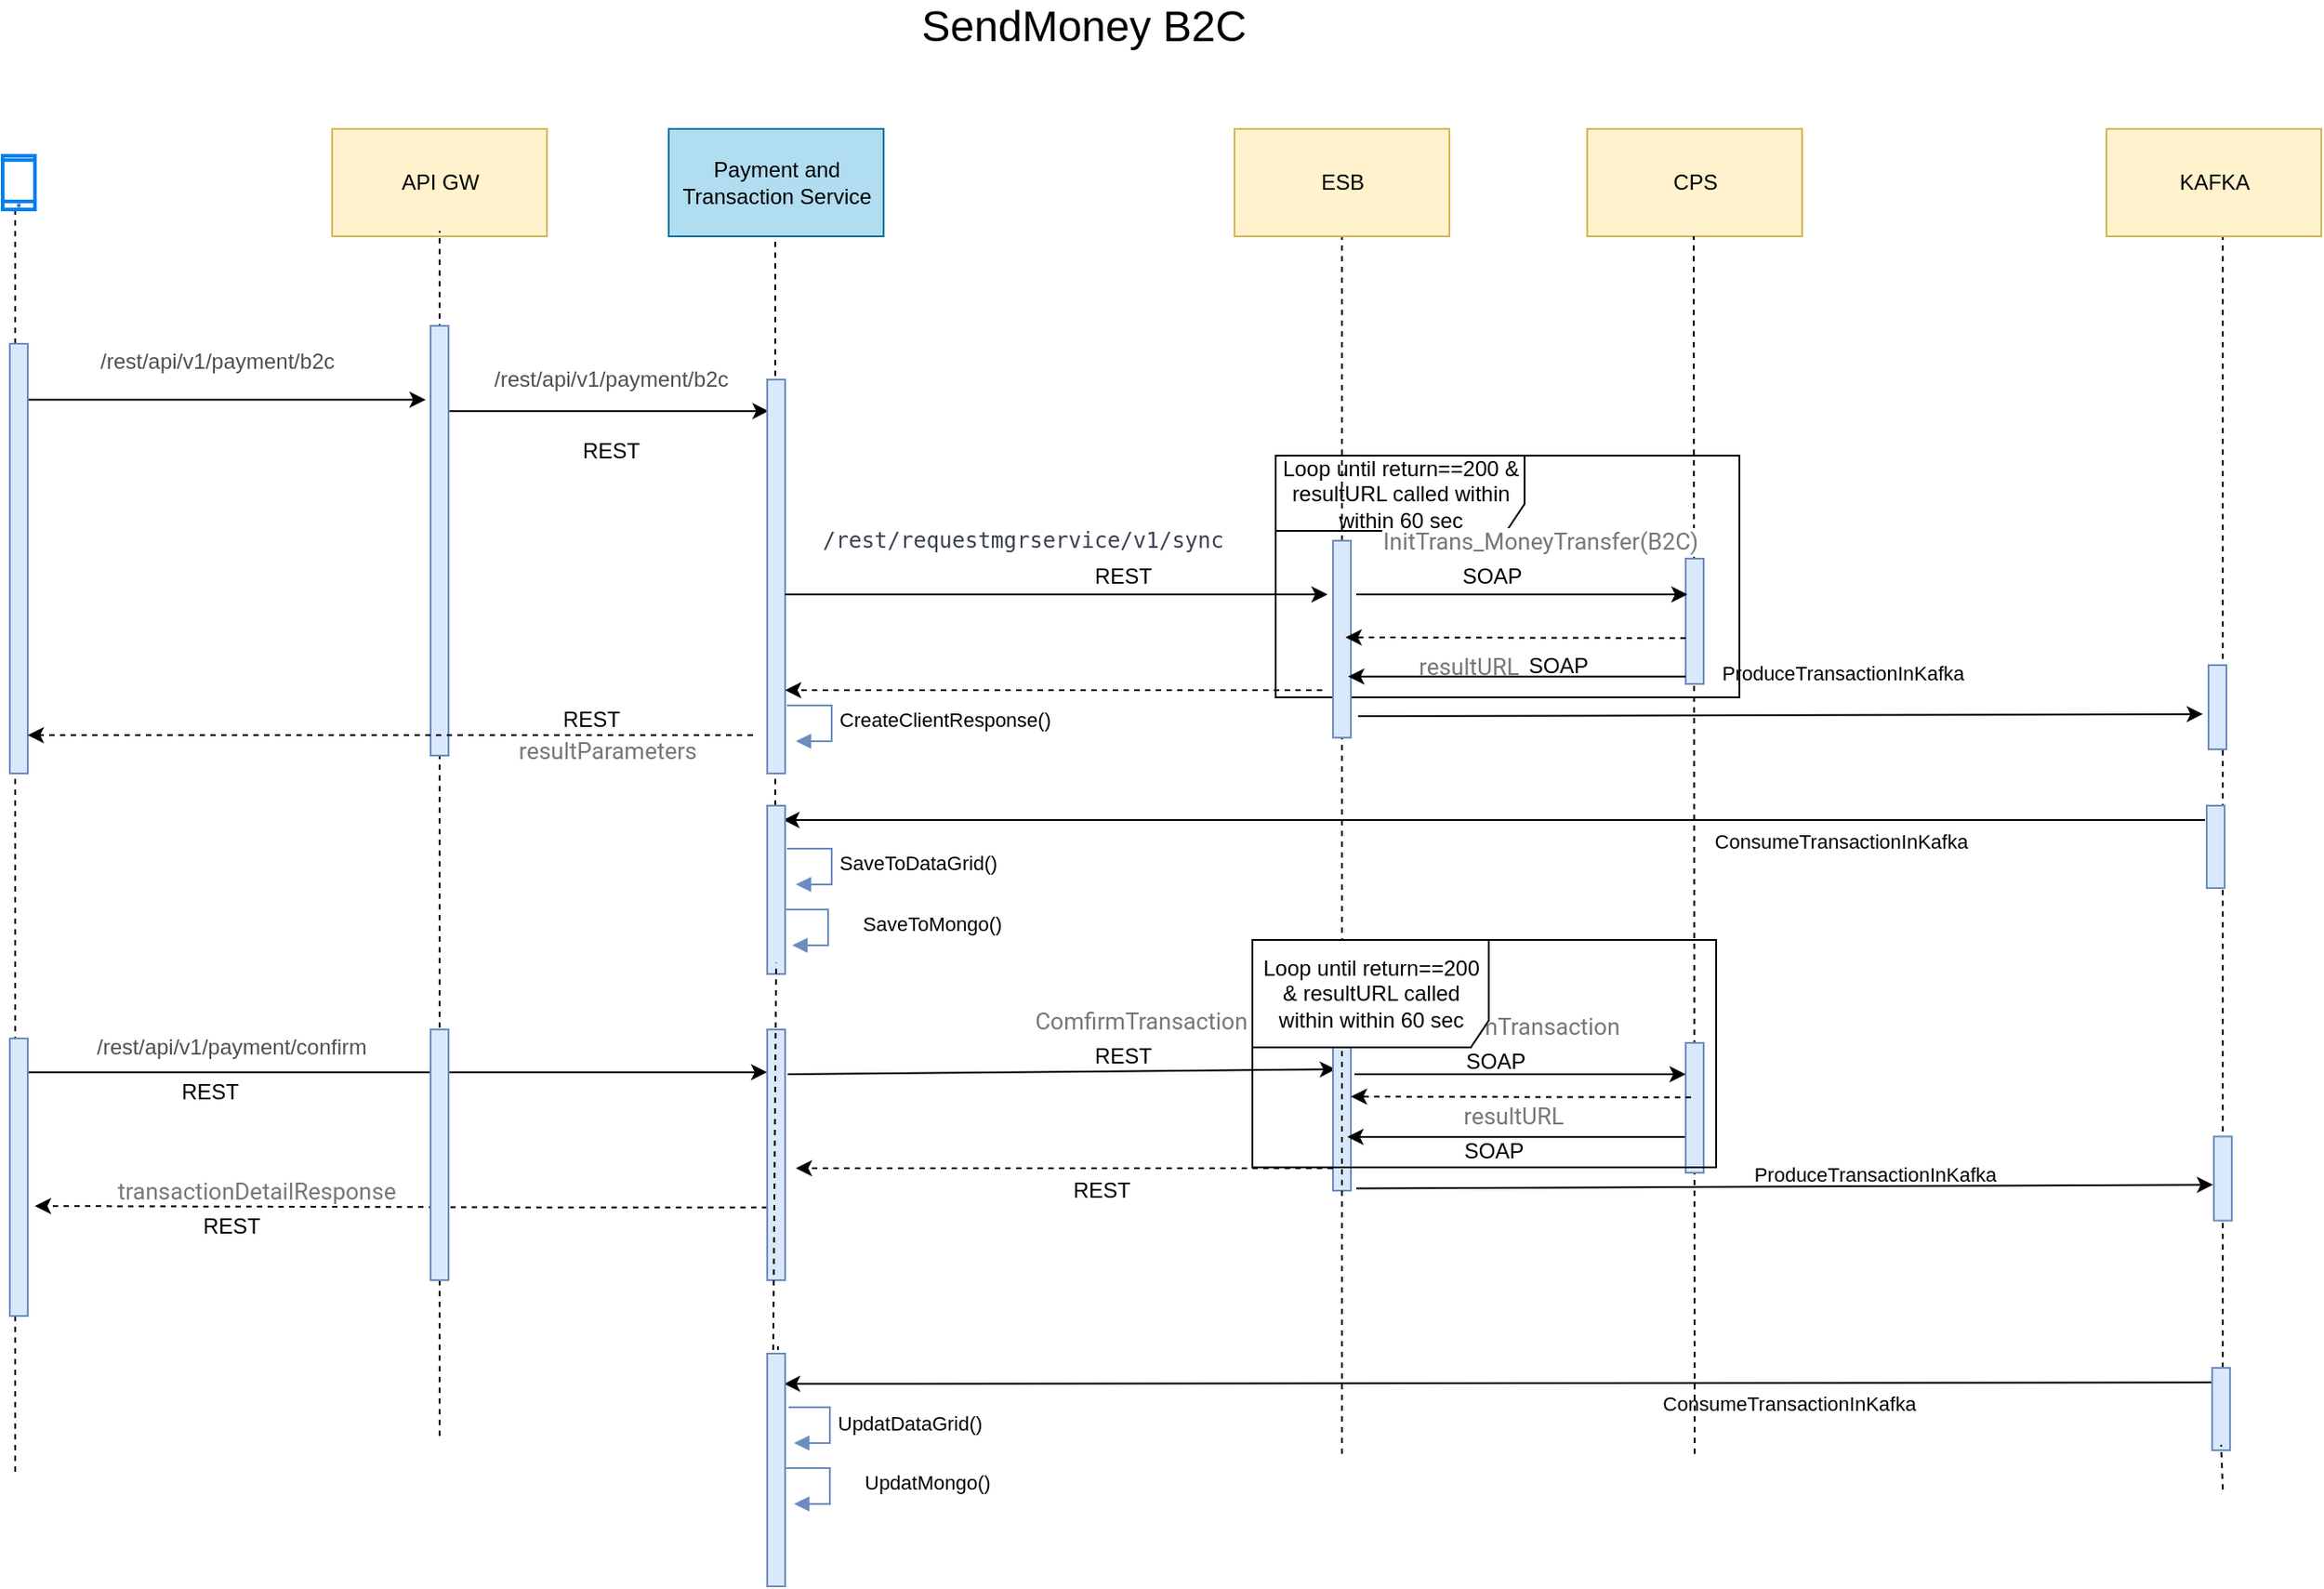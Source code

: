 <mxfile version="13.6.9" type="device"><diagram id="_PWsb3Hp9DCBzWkDlzBO" name="sendMoney_v1.0"><mxGraphModel dx="3389" dy="-552" grid="1" gridSize="10" guides="1" tooltips="1" connect="1" arrows="1" fold="1" page="1" pageScale="1" pageWidth="827" pageHeight="1169" math="0" shadow="0"><root><mxCell id="2ZHaPjhBb1C0ohGX3f1B-0"/><mxCell id="2ZHaPjhBb1C0ohGX3f1B-1" parent="2ZHaPjhBb1C0ohGX3f1B-0"/><mxCell id="ftyGP-YkkggMXemOot_f-87" value="Loop until return==200 &amp;amp; resultURL called within within 60 sec" style="shape=umlFrame;whiteSpace=wrap;html=1;width=139;height=42;" parent="2ZHaPjhBb1C0ohGX3f1B-1" vertex="1"><mxGeometry x="868.5" y="2689.5" width="259" height="135" as="geometry"/></mxCell><mxCell id="ftyGP-YkkggMXemOot_f-88" value="" style="endArrow=none;dashed=1;html=1;entryX=0.5;entryY=0.933;entryDx=0;entryDy=0;entryPerimeter=0;" parent="2ZHaPjhBb1C0ohGX3f1B-1" source="ftyGP-YkkggMXemOot_f-170" edge="1"><mxGeometry width="50" height="50" relative="1" as="geometry"><mxPoint x="1397.5" y="3267" as="sourcePoint"/><mxPoint x="1397.5" y="2567" as="targetPoint"/></mxGeometry></mxCell><mxCell id="ftyGP-YkkggMXemOot_f-89" value="&lt;font style=&quot;font-size: 24px&quot;&gt;SendMoney B2C&lt;/font&gt;" style="text;html=1;align=center;verticalAlign=middle;resizable=0;points=[];autosize=1;" parent="2ZHaPjhBb1C0ohGX3f1B-1" vertex="1"><mxGeometry x="660.5" y="2440" width="200" height="20" as="geometry"/></mxCell><mxCell id="ftyGP-YkkggMXemOot_f-90" value="API GW" style="rounded=0;whiteSpace=wrap;html=1;fillColor=#fff2cc;strokeColor=#d6b656;" parent="2ZHaPjhBb1C0ohGX3f1B-1" vertex="1"><mxGeometry x="341.5" y="2507" width="120" height="60" as="geometry"/></mxCell><mxCell id="ftyGP-YkkggMXemOot_f-91" value="Payment and Transaction Service" style="rounded=0;whiteSpace=wrap;html=1;fillColor=#b1ddf0;strokeColor=#10739e;" parent="2ZHaPjhBb1C0ohGX3f1B-1" vertex="1"><mxGeometry x="529.5" y="2507" width="120" height="60" as="geometry"/></mxCell><mxCell id="ftyGP-YkkggMXemOot_f-92" value="CPS" style="rounded=0;whiteSpace=wrap;html=1;fillColor=#fff2cc;strokeColor=#d6b656;" parent="2ZHaPjhBb1C0ohGX3f1B-1" vertex="1"><mxGeometry x="1042.5" y="2507" width="120" height="60" as="geometry"/></mxCell><mxCell id="ftyGP-YkkggMXemOot_f-93" value="" style="endArrow=none;dashed=1;html=1;entryX=0.5;entryY=0.933;entryDx=0;entryDy=0;entryPerimeter=0;" parent="2ZHaPjhBb1C0ohGX3f1B-1" edge="1"><mxGeometry width="50" height="50" relative="1" as="geometry"><mxPoint x="164.5" y="3257" as="sourcePoint"/><mxPoint x="164.5" y="2549.99" as="targetPoint"/></mxGeometry></mxCell><mxCell id="ftyGP-YkkggMXemOot_f-94" value="" style="endArrow=classic;html=1;entryX=0.015;entryY=0.176;entryDx=0;entryDy=0;entryPerimeter=0;" parent="2ZHaPjhBb1C0ohGX3f1B-1" source="ftyGP-YkkggMXemOot_f-108" edge="1"><mxGeometry width="50" height="50" relative="1" as="geometry"><mxPoint x="172.5" y="2657.25" as="sourcePoint"/><mxPoint x="393.74" y="2658.264" as="targetPoint"/></mxGeometry></mxCell><mxCell id="ftyGP-YkkggMXemOot_f-95" value="&lt;span style=&quot;color: rgb(80 , 80 , 80) ; font-family: &amp;#34;opensans&amp;#34; , &amp;#34;helvetica&amp;#34; , &amp;#34;arial&amp;#34; , sans-serif ; text-align: left ; background-color: rgb(255 , 255 , 255)&quot;&gt;/rest/api/v1/payment/&lt;/span&gt;&lt;span style=&quot;color: rgb(80 , 80 , 80) ; font-family: &amp;#34;opensans&amp;#34; , &amp;#34;helvetica&amp;#34; , &amp;#34;arial&amp;#34; , sans-serif ; text-align: left ; background-color: rgb(255 , 255 , 255)&quot;&gt;b2c&lt;/span&gt;" style="text;html=1;align=center;verticalAlign=middle;resizable=0;points=[];autosize=1;" parent="2ZHaPjhBb1C0ohGX3f1B-1" vertex="1"><mxGeometry x="201.5" y="2627" width="150" height="20" as="geometry"/></mxCell><mxCell id="ftyGP-YkkggMXemOot_f-96" value="" style="endArrow=none;dashed=1;html=1;entryX=0.5;entryY=0.933;entryDx=0;entryDy=0;entryPerimeter=0;" parent="2ZHaPjhBb1C0ohGX3f1B-1" edge="1"><mxGeometry width="50" height="50" relative="1" as="geometry"><mxPoint x="401.5" y="3237" as="sourcePoint"/><mxPoint x="401.5" y="2564" as="targetPoint"/></mxGeometry></mxCell><mxCell id="ftyGP-YkkggMXemOot_f-97" value="" style="endArrow=none;dashed=1;html=1;entryX=0.5;entryY=0.933;entryDx=0;entryDy=0;entryPerimeter=0;" parent="2ZHaPjhBb1C0ohGX3f1B-1" source="ftyGP-YkkggMXemOot_f-162" edge="1"><mxGeometry width="50" height="50" relative="1" as="geometry"><mxPoint x="587.5" y="3237" as="sourcePoint"/><mxPoint x="589" y="2570" as="targetPoint"/></mxGeometry></mxCell><mxCell id="ftyGP-YkkggMXemOot_f-98" value="" style="endArrow=none;dashed=1;html=1;entryX=0.5;entryY=0.933;entryDx=0;entryDy=0;entryPerimeter=0;" parent="2ZHaPjhBb1C0ohGX3f1B-1" edge="1"><mxGeometry width="50" height="50" relative="1" as="geometry"><mxPoint x="1102.5" y="3247" as="sourcePoint"/><mxPoint x="1102" y="2567" as="targetPoint"/></mxGeometry></mxCell><mxCell id="ftyGP-YkkggMXemOot_f-99" value="" style="endArrow=classic;html=1;entryX=0.08;entryY=0.08;entryDx=0;entryDy=0;entryPerimeter=0;" parent="2ZHaPjhBb1C0ohGX3f1B-1" source="ftyGP-YkkggMXemOot_f-107" target="ftyGP-YkkggMXemOot_f-106" edge="1"><mxGeometry width="50" height="50" relative="1" as="geometry"><mxPoint x="408.508" y="2682.328" as="sourcePoint"/><mxPoint x="579.388" y="2682.72" as="targetPoint"/></mxGeometry></mxCell><mxCell id="ftyGP-YkkggMXemOot_f-100" value="&lt;span style=&quot;color: rgb(80 , 80 , 80) ; font-family: &amp;#34;opensans&amp;#34; , &amp;#34;helvetica&amp;#34; , &amp;#34;arial&amp;#34; , sans-serif ; text-align: left ; background-color: rgb(255 , 255 , 255)&quot;&gt;/rest/api/v1/payment/&lt;/span&gt;&lt;span style=&quot;color: rgb(80 , 80 , 80) ; font-family: &amp;#34;opensans&amp;#34; , &amp;#34;helvetica&amp;#34; , &amp;#34;arial&amp;#34; , sans-serif ; text-align: left ; background-color: rgb(255 , 255 , 255)&quot;&gt;b2c&lt;/span&gt;" style="text;html=1;align=center;verticalAlign=middle;resizable=0;points=[];autosize=1;" parent="2ZHaPjhBb1C0ohGX3f1B-1" vertex="1"><mxGeometry x="421.5" y="2637" width="150" height="20" as="geometry"/></mxCell><mxCell id="ftyGP-YkkggMXemOot_f-101" value="" style="html=1;points=[];perimeter=orthogonalPerimeter;fillColor=#dae8fc;strokeColor=#6c8ebf;" parent="2ZHaPjhBb1C0ohGX3f1B-1" vertex="1"><mxGeometry x="1097.5" y="2747" width="10" height="70" as="geometry"/></mxCell><mxCell id="ftyGP-YkkggMXemOot_f-102" value="" style="endArrow=none;dashed=1;html=1;entryX=0.5;entryY=0.933;entryDx=0;entryDy=0;entryPerimeter=0;" parent="2ZHaPjhBb1C0ohGX3f1B-1" source="ftyGP-YkkggMXemOot_f-104" edge="1"><mxGeometry width="50" height="50" relative="1" as="geometry"><mxPoint x="905.5" y="2807" as="sourcePoint"/><mxPoint x="905.5" y="2564" as="targetPoint"/></mxGeometry></mxCell><mxCell id="ftyGP-YkkggMXemOot_f-103" value="" style="endArrow=none;dashed=1;html=1;entryX=0.5;entryY=0.933;entryDx=0;entryDy=0;entryPerimeter=0;" parent="2ZHaPjhBb1C0ohGX3f1B-1" source="ftyGP-YkkggMXemOot_f-127" edge="1"><mxGeometry width="50" height="50" relative="1" as="geometry"><mxPoint x="905.5" y="3097" as="sourcePoint"/><mxPoint x="905.5" y="2825.66" as="targetPoint"/></mxGeometry></mxCell><mxCell id="ftyGP-YkkggMXemOot_f-104" value="" style="html=1;points=[];perimeter=orthogonalPerimeter;fillColor=#dae8fc;strokeColor=#6c8ebf;" parent="2ZHaPjhBb1C0ohGX3f1B-1" vertex="1"><mxGeometry x="900.5" y="2737" width="10" height="110" as="geometry"/></mxCell><mxCell id="ftyGP-YkkggMXemOot_f-105" value="" style="html=1;verticalLabelPosition=bottom;align=center;labelBackgroundColor=#ffffff;verticalAlign=top;strokeWidth=2;strokeColor=#0080F0;shadow=0;dashed=0;shape=mxgraph.ios7.icons.smartphone;" parent="2ZHaPjhBb1C0ohGX3f1B-1" vertex="1"><mxGeometry x="157.5" y="2522" width="18" height="30" as="geometry"/></mxCell><mxCell id="ftyGP-YkkggMXemOot_f-106" value="" style="html=1;points=[];perimeter=orthogonalPerimeter;align=center;fillColor=#dae8fc;strokeColor=#6c8ebf;" parent="2ZHaPjhBb1C0ohGX3f1B-1" vertex="1"><mxGeometry x="584.5" y="2647" width="10" height="220" as="geometry"/></mxCell><mxCell id="ftyGP-YkkggMXemOot_f-107" value="" style="html=1;points=[];perimeter=orthogonalPerimeter;align=center;fillColor=#dae8fc;strokeColor=#6c8ebf;" parent="2ZHaPjhBb1C0ohGX3f1B-1" vertex="1"><mxGeometry x="396.5" y="2617" width="10" height="240" as="geometry"/></mxCell><mxCell id="ftyGP-YkkggMXemOot_f-108" value="" style="html=1;points=[];perimeter=orthogonalPerimeter;align=center;fillColor=#dae8fc;strokeColor=#6c8ebf;" parent="2ZHaPjhBb1C0ohGX3f1B-1" vertex="1"><mxGeometry x="161.5" y="2627" width="10" height="240" as="geometry"/></mxCell><mxCell id="ftyGP-YkkggMXemOot_f-109" value="REST" style="text;html=1;align=center;verticalAlign=middle;resizable=0;points=[];autosize=1;" parent="2ZHaPjhBb1C0ohGX3f1B-1" vertex="1"><mxGeometry x="471.5" y="2677" width="50" height="20" as="geometry"/></mxCell><mxCell id="ftyGP-YkkggMXemOot_f-110" value="&lt;span style=&quot;color: rgb(80 , 80 , 80) ; font-family: &amp;#34;opensans&amp;#34; , &amp;#34;helvetica&amp;#34; , &amp;#34;arial&amp;#34; , sans-serif ; text-align: left ; background-color: rgb(255 , 255 , 255)&quot;&gt;/rest/api/v1/payment/confirm&lt;/span&gt;" style="text;html=1;align=center;verticalAlign=middle;resizable=0;points=[];autosize=1;" parent="2ZHaPjhBb1C0ohGX3f1B-1" vertex="1"><mxGeometry x="199.5" y="3010" width="170" height="20" as="geometry"/></mxCell><mxCell id="ftyGP-YkkggMXemOot_f-111" value="" style="endArrow=classic;html=1;exitX=0.829;exitY=0.228;exitDx=0;exitDy=0;exitPerimeter=0;" parent="2ZHaPjhBb1C0ohGX3f1B-1" edge="1"><mxGeometry width="50" height="50" relative="1" as="geometry"><mxPoint x="594.5" y="2767" as="sourcePoint"/><mxPoint x="897.5" y="2767" as="targetPoint"/></mxGeometry></mxCell><mxCell id="ftyGP-YkkggMXemOot_f-112" value="&lt;pre class=&quot;base-url&quot; style=&quot;box-sizing: border-box ; margin-top: 0px ; margin-bottom: 0px ; color: rgb(59 , 65 , 81)&quot;&gt;/rest/requestmgrservice/v1/sync&lt;/pre&gt;" style="text;html=1;align=center;verticalAlign=middle;resizable=0;points=[];autosize=1;" parent="2ZHaPjhBb1C0ohGX3f1B-1" vertex="1"><mxGeometry x="606.5" y="2727" width="240" height="20" as="geometry"/></mxCell><mxCell id="ftyGP-YkkggMXemOot_f-113" value="" style="endArrow=classic;html=1;" parent="2ZHaPjhBb1C0ohGX3f1B-1" edge="1"><mxGeometry width="50" height="50" relative="1" as="geometry"><mxPoint x="913.5" y="2767" as="sourcePoint"/><mxPoint x="1098.5" y="2767" as="targetPoint"/></mxGeometry></mxCell><mxCell id="ftyGP-YkkggMXemOot_f-114" value="&lt;div&gt;&lt;font color=&quot;#777777&quot; face=&quot;Roboto, RobotoDraft, Helvetica, Arial, sans-serif&quot;&gt;&lt;span style=&quot;font-size: 13px ; background-color: rgb(255 , 255 , 255)&quot;&gt;InitTrans_MoneyTransfer(B2C)&lt;/span&gt;&lt;/font&gt;&lt;/div&gt;" style="text;html=1;align=center;verticalAlign=middle;resizable=0;points=[];autosize=1;" parent="2ZHaPjhBb1C0ohGX3f1B-1" vertex="1"><mxGeometry x="920.5" y="2727" width="190" height="20" as="geometry"/></mxCell><mxCell id="ftyGP-YkkggMXemOot_f-115" value="&lt;font color=&quot;#777777&quot; face=&quot;Roboto, RobotoDraft, Helvetica, Arial, sans-serif&quot;&gt;&lt;span style=&quot;font-size: 13px&quot;&gt;ComfirmTransaction&lt;/span&gt;&lt;/font&gt;" style="text;html=1;align=center;verticalAlign=middle;resizable=0;points=[];autosize=1;" parent="2ZHaPjhBb1C0ohGX3f1B-1" vertex="1"><mxGeometry x="727.5" y="2995" width="130" height="20" as="geometry"/></mxCell><mxCell id="ftyGP-YkkggMXemOot_f-116" value="" style="endArrow=classic;html=1;dashed=1;" parent="2ZHaPjhBb1C0ohGX3f1B-1" edge="1"><mxGeometry width="50" height="50" relative="1" as="geometry"><mxPoint x="584.5" y="3109.4" as="sourcePoint"/><mxPoint x="175.5" y="3108.57" as="targetPoint"/><Array as="points"><mxPoint x="469.76" y="3109.4"/></Array></mxGeometry></mxCell><mxCell id="ftyGP-YkkggMXemOot_f-117" value="&lt;span style=&quot;color: rgba(0 , 0 , 0 , 0) ; font-family: monospace ; font-size: 0px&quot;&gt;%3CmxGraphModel%3E%3Croot%3E%3CmxCell%20id%3D%220%22%2F%3E%3CmxCell%20id%3D%221%22%20parent%3D%220%22%2F%3E%3CmxCell%20id%3D%222%22%20value%3D%22%26lt%3Bdiv%26gt%3B%26lt%3Bfont%20color%3D%26quot%3B%23777777%26quot%3B%20face%3D%26quot%3BRoboto%2C%20RobotoDraft%2C%20Helvetica%2C%20Arial%2C%20sans-serif%26quot%3B%26gt%3B%26lt%3Bspan%20style%3D%26quot%3Bfont-size%3A%2013px%20%3B%20background-color%3A%20rgb(255%20%2C%20255%20%2C%20255)%26quot%3B%26gt%3BtransactionDetailResponse%26lt%3B%2Fspan%26gt%3B%26lt%3B%2Ffont%26gt%3B%26lt%3B%2Fdiv%26gt%3B%22%20style%3D%22text%3Bhtml%3D1%3Balign%3Dcenter%3BverticalAlign%3Dmiddle%3Bresizable%3D0%3Bpoints%3D%5B%5D%3Bautosize%3D1%3B%22%20vertex%3D%221%22%20parent%3D%221%22%3E%3CmxGeometry%20x%3D%22755%22%20y%3D%22200%22%20width%3D%22170%22%20height%3D%2220%22%20as%3D%22geometry%22%2F%3E%3C%2FmxCell%3E%3C%2Froot%3E%3C%2FmxGraphModel%3E&lt;/span&gt;" style="text;html=1;align=center;verticalAlign=middle;resizable=0;points=[];autosize=1;" parent="2ZHaPjhBb1C0ohGX3f1B-1" vertex="1"><mxGeometry x="290.5" y="3153" width="20" height="20" as="geometry"/></mxCell><mxCell id="ftyGP-YkkggMXemOot_f-118" value="ESB" style="rounded=0;whiteSpace=wrap;html=1;fillColor=#fff2cc;strokeColor=#d6b656;" parent="2ZHaPjhBb1C0ohGX3f1B-1" vertex="1"><mxGeometry x="845.5" y="2507" width="120" height="60" as="geometry"/></mxCell><mxCell id="ftyGP-YkkggMXemOot_f-119" value="" style="endArrow=classic;html=1;dashed=1;" parent="2ZHaPjhBb1C0ohGX3f1B-1" edge="1"><mxGeometry width="50" height="50" relative="1" as="geometry"><mxPoint x="576.5" y="2845.57" as="sourcePoint"/><mxPoint x="171.5" y="2845.57" as="targetPoint"/><Array as="points"/></mxGeometry></mxCell><mxCell id="ftyGP-YkkggMXemOot_f-120" value="" style="endArrow=classic;html=1;exitX=0.829;exitY=0.228;exitDx=0;exitDy=0;exitPerimeter=0;" parent="2ZHaPjhBb1C0ohGX3f1B-1" edge="1"><mxGeometry width="50" height="50" relative="1" as="geometry"><mxPoint x="169.5" y="3033.82" as="sourcePoint"/><mxPoint x="584.5" y="3033.82" as="targetPoint"/></mxGeometry></mxCell><mxCell id="ftyGP-YkkggMXemOot_f-121" value="" style="endArrow=classic;html=1;exitX=0.829;exitY=0.228;exitDx=0;exitDy=0;exitPerimeter=0;entryX=0.165;entryY=0.247;entryDx=0;entryDy=0;entryPerimeter=0;" parent="2ZHaPjhBb1C0ohGX3f1B-1" target="ftyGP-YkkggMXemOot_f-127" edge="1"><mxGeometry width="50" height="50" relative="1" as="geometry"><mxPoint x="596" y="3035" as="sourcePoint"/><mxPoint x="969" y="3035" as="targetPoint"/></mxGeometry></mxCell><mxCell id="ftyGP-YkkggMXemOot_f-122" value="&lt;div&gt;&lt;font color=&quot;#777777&quot; face=&quot;Roboto, RobotoDraft, Helvetica, Arial, sans-serif&quot;&gt;&lt;span style=&quot;font-size: 13px ; background-color: rgb(255 , 255 , 255)&quot;&gt;resultURL&lt;/span&gt;&lt;/font&gt;&lt;/div&gt;" style="text;html=1;align=center;verticalAlign=middle;resizable=0;points=[];autosize=1;" parent="2ZHaPjhBb1C0ohGX3f1B-1" vertex="1"><mxGeometry x="940.5" y="2797" width="70" height="20" as="geometry"/></mxCell><mxCell id="ftyGP-YkkggMXemOot_f-123" value="&lt;div&gt;&lt;font color=&quot;#777777&quot; face=&quot;Roboto, RobotoDraft, Helvetica, Arial, sans-serif&quot;&gt;&lt;span style=&quot;font-size: 13px ; background-color: rgb(255 , 255 , 255)&quot;&gt;resultParameters&lt;/span&gt;&lt;/font&gt;&lt;/div&gt;" style="text;html=1;align=center;verticalAlign=middle;resizable=0;points=[];autosize=1;" parent="2ZHaPjhBb1C0ohGX3f1B-1" vertex="1"><mxGeometry x="439.5" y="2844" width="110" height="20" as="geometry"/></mxCell><mxCell id="ftyGP-YkkggMXemOot_f-124" value="" style="html=1;points=[];perimeter=orthogonalPerimeter;align=center;fillColor=#dae8fc;strokeColor=#6c8ebf;" parent="2ZHaPjhBb1C0ohGX3f1B-1" vertex="1"><mxGeometry x="161.5" y="3015" width="10" height="155" as="geometry"/></mxCell><mxCell id="ftyGP-YkkggMXemOot_f-125" value="" style="html=1;points=[];perimeter=orthogonalPerimeter;align=center;fillColor=#dae8fc;strokeColor=#6c8ebf;" parent="2ZHaPjhBb1C0ohGX3f1B-1" vertex="1"><mxGeometry x="396.5" y="3010" width="10" height="140" as="geometry"/></mxCell><mxCell id="ftyGP-YkkggMXemOot_f-126" value="" style="html=1;points=[];perimeter=orthogonalPerimeter;align=center;fillColor=#dae8fc;strokeColor=#6c8ebf;" parent="2ZHaPjhBb1C0ohGX3f1B-1" vertex="1"><mxGeometry x="584.5" y="3010" width="10" height="140" as="geometry"/></mxCell><mxCell id="ftyGP-YkkggMXemOot_f-127" value="" style="html=1;points=[];perimeter=orthogonalPerimeter;align=center;fillColor=#dae8fc;strokeColor=#6c8ebf;" parent="2ZHaPjhBb1C0ohGX3f1B-1" vertex="1"><mxGeometry x="900.5" y="3010" width="10" height="90" as="geometry"/></mxCell><mxCell id="ftyGP-YkkggMXemOot_f-128" value="" style="endArrow=none;dashed=1;html=1;entryX=0.5;entryY=0.933;entryDx=0;entryDy=0;entryPerimeter=0;" parent="2ZHaPjhBb1C0ohGX3f1B-1" edge="1"><mxGeometry width="50" height="50" relative="1" as="geometry"><mxPoint x="905.5" y="3247" as="sourcePoint"/><mxPoint x="905.5" y="3015.142" as="targetPoint"/></mxGeometry></mxCell><mxCell id="ftyGP-YkkggMXemOot_f-129" value="" style="html=1;points=[];perimeter=orthogonalPerimeter;align=center;fillColor=#dae8fc;strokeColor=#6c8ebf;" parent="2ZHaPjhBb1C0ohGX3f1B-1" vertex="1"><mxGeometry x="1097.5" y="3017.5" width="10" height="72.5" as="geometry"/></mxCell><mxCell id="ftyGP-YkkggMXemOot_f-130" value="" style="endArrow=classic;html=1;" parent="2ZHaPjhBb1C0ohGX3f1B-1" edge="1"><mxGeometry width="50" height="50" relative="1" as="geometry"><mxPoint x="912.5" y="3035" as="sourcePoint"/><mxPoint x="1097.5" y="3035" as="targetPoint"/></mxGeometry></mxCell><mxCell id="ftyGP-YkkggMXemOot_f-131" value="&lt;font color=&quot;#777777&quot; face=&quot;Roboto, RobotoDraft, Helvetica, Arial, sans-serif&quot;&gt;&lt;span style=&quot;font-size: 13px&quot;&gt;ComfirmTransaction&lt;/span&gt;&lt;/font&gt;" style="text;html=1;align=center;verticalAlign=middle;resizable=0;points=[];autosize=1;" parent="2ZHaPjhBb1C0ohGX3f1B-1" vertex="1"><mxGeometry x="935.5" y="2997.5" width="130" height="20" as="geometry"/></mxCell><mxCell id="ftyGP-YkkggMXemOot_f-132" value="" style="endArrow=classic;html=1;dashed=1;" parent="2ZHaPjhBb1C0ohGX3f1B-1" edge="1"><mxGeometry width="50" height="50" relative="1" as="geometry"><mxPoint x="900.5" y="3087.5" as="sourcePoint"/><mxPoint x="600.5" y="3087.5" as="targetPoint"/><Array as="points"><mxPoint x="869.5" y="3087.5"/></Array></mxGeometry></mxCell><mxCell id="ftyGP-YkkggMXemOot_f-133" value="&lt;div&gt;&lt;font color=&quot;#777777&quot; face=&quot;Roboto, RobotoDraft, Helvetica, Arial, sans-serif&quot;&gt;&lt;span style=&quot;font-size: 13px ; background-color: rgb(255 , 255 , 255)&quot;&gt;resultURL&lt;/span&gt;&lt;/font&gt;&lt;/div&gt;" style="text;html=1;align=center;verticalAlign=middle;resizable=0;points=[];autosize=1;" parent="2ZHaPjhBb1C0ohGX3f1B-1" vertex="1"><mxGeometry x="965.5" y="3047.5" width="70" height="20" as="geometry"/></mxCell><mxCell id="ftyGP-YkkggMXemOot_f-134" value="&lt;div&gt;&lt;font color=&quot;#777777&quot; face=&quot;Roboto, RobotoDraft, Helvetica, Arial, sans-serif&quot;&gt;&lt;span style=&quot;font-size: 13px ; background-color: rgb(255 , 255 , 255)&quot;&gt;transactionDetailResponse&lt;/span&gt;&lt;/font&gt;&lt;/div&gt;" style="text;html=1;align=center;verticalAlign=middle;resizable=0;points=[];autosize=1;" parent="2ZHaPjhBb1C0ohGX3f1B-1" vertex="1"><mxGeometry x="213.5" y="3090" width="170" height="20" as="geometry"/></mxCell><mxCell id="ftyGP-YkkggMXemOot_f-135" value="REST" style="text;html=1;align=center;verticalAlign=middle;resizable=0;points=[];autosize=1;" parent="2ZHaPjhBb1C0ohGX3f1B-1" vertex="1"><mxGeometry x="757.5" y="2747" width="50" height="20" as="geometry"/></mxCell><mxCell id="ftyGP-YkkggMXemOot_f-136" value="SOAP" style="text;html=1;align=center;verticalAlign=middle;resizable=0;points=[];autosize=1;" parent="2ZHaPjhBb1C0ohGX3f1B-1" vertex="1"><mxGeometry x="963.5" y="2747" width="50" height="20" as="geometry"/></mxCell><mxCell id="ftyGP-YkkggMXemOot_f-137" value="SOAP" style="text;html=1;align=center;verticalAlign=middle;resizable=0;points=[];autosize=1;" parent="2ZHaPjhBb1C0ohGX3f1B-1" vertex="1"><mxGeometry x="1000.5" y="2797" width="50" height="20" as="geometry"/></mxCell><mxCell id="ftyGP-YkkggMXemOot_f-138" value="REST" style="text;html=1;align=center;verticalAlign=middle;resizable=0;points=[];autosize=1;" parent="2ZHaPjhBb1C0ohGX3f1B-1" vertex="1"><mxGeometry x="460.5" y="2827" width="50" height="20" as="geometry"/></mxCell><mxCell id="ftyGP-YkkggMXemOot_f-139" value="REST" style="text;html=1;align=center;verticalAlign=middle;resizable=0;points=[];autosize=1;" parent="2ZHaPjhBb1C0ohGX3f1B-1" vertex="1"><mxGeometry x="247.5" y="3035" width="50" height="20" as="geometry"/></mxCell><mxCell id="ftyGP-YkkggMXemOot_f-140" value="REST" style="text;html=1;align=center;verticalAlign=middle;resizable=0;points=[];autosize=1;" parent="2ZHaPjhBb1C0ohGX3f1B-1" vertex="1"><mxGeometry x="757.5" y="3015" width="50" height="20" as="geometry"/></mxCell><mxCell id="ftyGP-YkkggMXemOot_f-141" value="SOAP" style="text;html=1;align=center;verticalAlign=middle;resizable=0;points=[];autosize=1;" parent="2ZHaPjhBb1C0ohGX3f1B-1" vertex="1"><mxGeometry x="965.5" y="3017.5" width="50" height="20" as="geometry"/></mxCell><mxCell id="ftyGP-YkkggMXemOot_f-142" value="SOAP" style="text;html=1;align=center;verticalAlign=middle;resizable=0;points=[];autosize=1;" parent="2ZHaPjhBb1C0ohGX3f1B-1" vertex="1"><mxGeometry x="964.5" y="3067.5" width="50" height="20" as="geometry"/></mxCell><mxCell id="ftyGP-YkkggMXemOot_f-143" value="REST" style="text;html=1;align=center;verticalAlign=middle;resizable=0;points=[];autosize=1;" parent="2ZHaPjhBb1C0ohGX3f1B-1" vertex="1"><mxGeometry x="745.5" y="3090" width="50" height="20" as="geometry"/></mxCell><mxCell id="ftyGP-YkkggMXemOot_f-144" value="REST" style="text;html=1;align=center;verticalAlign=middle;resizable=0;points=[];autosize=1;" parent="2ZHaPjhBb1C0ohGX3f1B-1" vertex="1"><mxGeometry x="259.5" y="3110" width="50" height="20" as="geometry"/></mxCell><mxCell id="ftyGP-YkkggMXemOot_f-145" value="" style="endArrow=classic;html=1;dashed=1;" parent="2ZHaPjhBb1C0ohGX3f1B-1" edge="1"><mxGeometry width="50" height="50" relative="1" as="geometry"><mxPoint x="894.5" y="2820.5" as="sourcePoint"/><mxPoint x="594.5" y="2820.5" as="targetPoint"/><Array as="points"><mxPoint x="863.5" y="2820.5"/></Array></mxGeometry></mxCell><mxCell id="ftyGP-YkkggMXemOot_f-146" value="KAFKA" style="rounded=0;whiteSpace=wrap;html=1;fillColor=#fff2cc;strokeColor=#d6b656;" parent="2ZHaPjhBb1C0ohGX3f1B-1" vertex="1"><mxGeometry x="1332.5" y="2507" width="120" height="60" as="geometry"/></mxCell><mxCell id="ftyGP-YkkggMXemOot_f-147" value="" style="endArrow=classic;html=1;entryX=1.147;entryY=0.572;entryDx=0;entryDy=0;entryPerimeter=0;" parent="2ZHaPjhBb1C0ohGX3f1B-1" edge="1"><mxGeometry width="50" height="50" relative="1" as="geometry"><mxPoint x="1097.5" y="2812.82" as="sourcePoint"/><mxPoint x="908.97" y="2812.82" as="targetPoint"/></mxGeometry></mxCell><mxCell id="ftyGP-YkkggMXemOot_f-148" value="" style="endArrow=classic;html=1;entryX=1.147;entryY=0.572;entryDx=0;entryDy=0;entryPerimeter=0;" parent="2ZHaPjhBb1C0ohGX3f1B-1" edge="1"><mxGeometry width="50" height="50" relative="1" as="geometry"><mxPoint x="1097.03" y="3070" as="sourcePoint"/><mxPoint x="908.5" y="3070" as="targetPoint"/></mxGeometry></mxCell><mxCell id="ftyGP-YkkggMXemOot_f-149" value="ProduceTransactionInKafka" style="text;html=1;align=center;verticalAlign=middle;resizable=0;points=[];autosize=1;fontSize=11;" parent="2ZHaPjhBb1C0ohGX3f1B-1" vertex="1"><mxGeometry x="1127.5" y="3081.25" width="150" height="20" as="geometry"/></mxCell><mxCell id="ftyGP-YkkggMXemOot_f-150" value="" style="endArrow=classic;html=1;entryX=-0.043;entryY=0.574;entryDx=0;entryDy=0;entryPerimeter=0;" parent="2ZHaPjhBb1C0ohGX3f1B-1" target="ftyGP-YkkggMXemOot_f-151" edge="1"><mxGeometry width="50" height="50" relative="1" as="geometry"><mxPoint x="913.5" y="3098.75" as="sourcePoint"/><mxPoint x="1533.5" y="3098.059" as="targetPoint"/></mxGeometry></mxCell><mxCell id="ftyGP-YkkggMXemOot_f-151" value="" style="html=1;points=[];perimeter=orthogonalPerimeter;fillColor=#dae8fc;strokeColor=#6c8ebf;" parent="2ZHaPjhBb1C0ohGX3f1B-1" vertex="1"><mxGeometry x="1392.5" y="3069.75" width="10" height="47" as="geometry"/></mxCell><mxCell id="ftyGP-YkkggMXemOot_f-152" value="ProduceTransactionInKafka" style="text;html=1;align=center;verticalAlign=middle;resizable=0;points=[];autosize=1;fontSize=11;" parent="2ZHaPjhBb1C0ohGX3f1B-1" vertex="1"><mxGeometry x="1109.5" y="2800.5" width="150" height="20" as="geometry"/></mxCell><mxCell id="ftyGP-YkkggMXemOot_f-153" value="" style="endArrow=classic;html=1;entryX=-0.314;entryY=0.582;entryDx=0;entryDy=0;entryPerimeter=0;" parent="2ZHaPjhBb1C0ohGX3f1B-1" target="ftyGP-YkkggMXemOot_f-154" edge="1"><mxGeometry width="50" height="50" relative="1" as="geometry"><mxPoint x="914.5" y="2835.02" as="sourcePoint"/><mxPoint x="1534.5" y="2834.329" as="targetPoint"/></mxGeometry></mxCell><mxCell id="ftyGP-YkkggMXemOot_f-154" value="" style="html=1;points=[];perimeter=orthogonalPerimeter;fillColor=#dae8fc;strokeColor=#6c8ebf;" parent="2ZHaPjhBb1C0ohGX3f1B-1" vertex="1"><mxGeometry x="1389.5" y="2806.5" width="10" height="47" as="geometry"/></mxCell><mxCell id="ftyGP-YkkggMXemOot_f-155" value="" style="endArrow=classic;html=1;dashed=1;" parent="2ZHaPjhBb1C0ohGX3f1B-1" edge="1"><mxGeometry width="50" height="50" relative="1" as="geometry"><mxPoint x="1097.5" y="2791.33" as="sourcePoint"/><mxPoint x="907.5" y="2791" as="targetPoint"/><Array as="points"><mxPoint x="1066.5" y="2791.33"/></Array></mxGeometry></mxCell><mxCell id="ftyGP-YkkggMXemOot_f-156" value="" style="endArrow=classic;html=1;dashed=1;" parent="2ZHaPjhBb1C0ohGX3f1B-1" edge="1"><mxGeometry width="50" height="50" relative="1" as="geometry"><mxPoint x="1100.5" y="3047.83" as="sourcePoint"/><mxPoint x="910.5" y="3047.5" as="targetPoint"/><Array as="points"><mxPoint x="1069.5" y="3047.83"/></Array></mxGeometry></mxCell><mxCell id="ftyGP-YkkggMXemOot_f-157" value="SaveToDataGrid()" style="edgeStyle=orthogonalEdgeStyle;html=1;align=left;spacingLeft=2;endArrow=block;rounded=0;entryX=1;entryY=0;fillColor=#dae8fc;strokeColor=#6c8ebf;" parent="2ZHaPjhBb1C0ohGX3f1B-1" edge="1"><mxGeometry relative="1" as="geometry"><mxPoint x="595.5" y="2909" as="sourcePoint"/><Array as="points"><mxPoint x="620.5" y="2909"/><mxPoint x="620.5" y="2929"/></Array><mxPoint x="600.5" y="2929" as="targetPoint"/></mxGeometry></mxCell><mxCell id="ftyGP-YkkggMXemOot_f-158" value="" style="html=1;points=[];perimeter=orthogonalPerimeter;fillColor=#dae8fc;strokeColor=#6c8ebf;" parent="2ZHaPjhBb1C0ohGX3f1B-1" vertex="1"><mxGeometry x="1388.5" y="2885" width="10" height="46" as="geometry"/></mxCell><mxCell id="ftyGP-YkkggMXemOot_f-159" value="" style="endArrow=classic;html=1;" parent="2ZHaPjhBb1C0ohGX3f1B-1" edge="1"><mxGeometry width="50" height="50" relative="1" as="geometry"><mxPoint x="1387.5" y="2893" as="sourcePoint"/><mxPoint x="593.5" y="2893" as="targetPoint"/></mxGeometry></mxCell><mxCell id="ftyGP-YkkggMXemOot_f-160" value="ConsumeTransactionInKafka" style="text;html=1;align=center;verticalAlign=middle;resizable=0;points=[];autosize=1;fontSize=11;" parent="2ZHaPjhBb1C0ohGX3f1B-1" vertex="1"><mxGeometry x="1103.5" y="2895" width="160" height="20" as="geometry"/></mxCell><mxCell id="ftyGP-YkkggMXemOot_f-161" value="SaveToMongo()" style="edgeStyle=orthogonalEdgeStyle;html=1;align=left;spacingLeft=2;endArrow=block;rounded=0;entryX=1;entryY=0;fillColor=#dae8fc;strokeColor=#6c8ebf;" parent="2ZHaPjhBb1C0ohGX3f1B-1" edge="1"><mxGeometry x="-0.23" y="-17" relative="1" as="geometry"><mxPoint x="593.5" y="2943" as="sourcePoint"/><Array as="points"><mxPoint x="618.5" y="2943"/><mxPoint x="618.5" y="2963"/></Array><mxPoint x="598.5" y="2963" as="targetPoint"/><mxPoint x="32" y="8" as="offset"/></mxGeometry></mxCell><mxCell id="ftyGP-YkkggMXemOot_f-162" value="" style="html=1;points=[];perimeter=orthogonalPerimeter;fillColor=#dae8fc;strokeColor=#6c8ebf;" parent="2ZHaPjhBb1C0ohGX3f1B-1" vertex="1"><mxGeometry x="584.5" y="2885" width="10" height="94" as="geometry"/></mxCell><mxCell id="ftyGP-YkkggMXemOot_f-163" value="" style="endArrow=none;dashed=1;html=1;entryX=0.5;entryY=0.933;entryDx=0;entryDy=0;entryPerimeter=0;" parent="2ZHaPjhBb1C0ohGX3f1B-1" target="ftyGP-YkkggMXemOot_f-162" edge="1"><mxGeometry width="50" height="50" relative="1" as="geometry"><mxPoint x="587.5" y="3237" as="sourcePoint"/><mxPoint x="589" y="2570" as="targetPoint"/></mxGeometry></mxCell><mxCell id="ftyGP-YkkggMXemOot_f-164" value="" style="endArrow=none;dashed=1;html=1;entryX=0.5;entryY=0.933;entryDx=0;entryDy=0;entryPerimeter=0;" parent="2ZHaPjhBb1C0ohGX3f1B-1" edge="1"><mxGeometry width="50" height="50" relative="1" as="geometry"><mxPoint x="590.5" y="3187" as="sourcePoint"/><mxPoint x="590.5" y="3188.96" as="targetPoint"/></mxGeometry></mxCell><mxCell id="ftyGP-YkkggMXemOot_f-165" value="UpdatDataGrid()" style="edgeStyle=orthogonalEdgeStyle;html=1;align=left;spacingLeft=2;endArrow=block;rounded=0;entryX=1;entryY=0;fillColor=#dae8fc;strokeColor=#6c8ebf;" parent="2ZHaPjhBb1C0ohGX3f1B-1" edge="1"><mxGeometry relative="1" as="geometry"><mxPoint x="596.5" y="3221" as="sourcePoint"/><Array as="points"><mxPoint x="619.5" y="3221"/><mxPoint x="619.5" y="3241"/></Array><mxPoint x="599.5" y="3241" as="targetPoint"/></mxGeometry></mxCell><mxCell id="ftyGP-YkkggMXemOot_f-166" value="" style="endArrow=classic;html=1;entryX=0.94;entryY=0.13;entryDx=0;entryDy=0;entryPerimeter=0;exitX=-0.013;exitY=0.177;exitDx=0;exitDy=0;exitPerimeter=0;" parent="2ZHaPjhBb1C0ohGX3f1B-1" source="ftyGP-YkkggMXemOot_f-170" target="ftyGP-YkkggMXemOot_f-167" edge="1"><mxGeometry width="50" height="50" relative="1" as="geometry"><mxPoint x="1504.5" y="3207" as="sourcePoint"/><mxPoint x="564.5" y="3207" as="targetPoint"/></mxGeometry></mxCell><mxCell id="ftyGP-YkkggMXemOot_f-167" value="" style="html=1;points=[];perimeter=orthogonalPerimeter;fillColor=#dae8fc;strokeColor=#6c8ebf;" parent="2ZHaPjhBb1C0ohGX3f1B-1" vertex="1"><mxGeometry x="584.5" y="3191" width="10" height="130" as="geometry"/></mxCell><mxCell id="ftyGP-YkkggMXemOot_f-168" value="ConsumeTransactionInKafka" style="text;html=1;align=center;verticalAlign=middle;resizable=0;points=[];autosize=1;fontSize=11;" parent="2ZHaPjhBb1C0ohGX3f1B-1" vertex="1"><mxGeometry x="1074.5" y="3209" width="160" height="20" as="geometry"/></mxCell><mxCell id="ftyGP-YkkggMXemOot_f-169" value="UpdatMongo()" style="edgeStyle=orthogonalEdgeStyle;html=1;align=left;spacingLeft=2;endArrow=block;rounded=0;entryX=1;entryY=0;fillColor=#dae8fc;strokeColor=#6c8ebf;" parent="2ZHaPjhBb1C0ohGX3f1B-1" edge="1"><mxGeometry x="-0.23" y="-17" relative="1" as="geometry"><mxPoint x="594.5" y="3255" as="sourcePoint"/><Array as="points"><mxPoint x="619.5" y="3255"/><mxPoint x="619.5" y="3275"/></Array><mxPoint x="599.5" y="3275" as="targetPoint"/><mxPoint x="32" y="8" as="offset"/></mxGeometry></mxCell><mxCell id="ftyGP-YkkggMXemOot_f-170" value="" style="html=1;points=[];perimeter=orthogonalPerimeter;fillColor=#dae8fc;strokeColor=#6c8ebf;" parent="2ZHaPjhBb1C0ohGX3f1B-1" vertex="1"><mxGeometry x="1391.56" y="3199" width="10" height="46" as="geometry"/></mxCell><mxCell id="ftyGP-YkkggMXemOot_f-171" value="" style="endArrow=none;dashed=1;html=1;entryX=0.5;entryY=0.933;entryDx=0;entryDy=0;entryPerimeter=0;" parent="2ZHaPjhBb1C0ohGX3f1B-1" target="ftyGP-YkkggMXemOot_f-170" edge="1"><mxGeometry width="50" height="50" relative="1" as="geometry"><mxPoint x="1397.5" y="3267" as="sourcePoint"/><mxPoint x="1397.5" y="2567" as="targetPoint"/></mxGeometry></mxCell><mxCell id="ftyGP-YkkggMXemOot_f-172" value="CreateClientResponse()" style="edgeStyle=orthogonalEdgeStyle;html=1;align=left;spacingLeft=2;endArrow=block;rounded=0;entryX=1;entryY=0;fillColor=#dae8fc;strokeColor=#6c8ebf;" parent="2ZHaPjhBb1C0ohGX3f1B-1" edge="1"><mxGeometry relative="1" as="geometry"><mxPoint x="595.5" y="2829" as="sourcePoint"/><Array as="points"><mxPoint x="620.5" y="2829"/><mxPoint x="620.5" y="2849"/></Array><mxPoint x="600.5" y="2849" as="targetPoint"/></mxGeometry></mxCell><mxCell id="ftyGP-YkkggMXemOot_f-173" value="Loop until return==200 &amp;amp; resultURL called within within 60 sec" style="shape=umlFrame;whiteSpace=wrap;html=1;width=132;height=60;" parent="2ZHaPjhBb1C0ohGX3f1B-1" vertex="1"><mxGeometry x="855.5" y="2960" width="259" height="127" as="geometry"/></mxCell></root></mxGraphModel></diagram></mxfile>